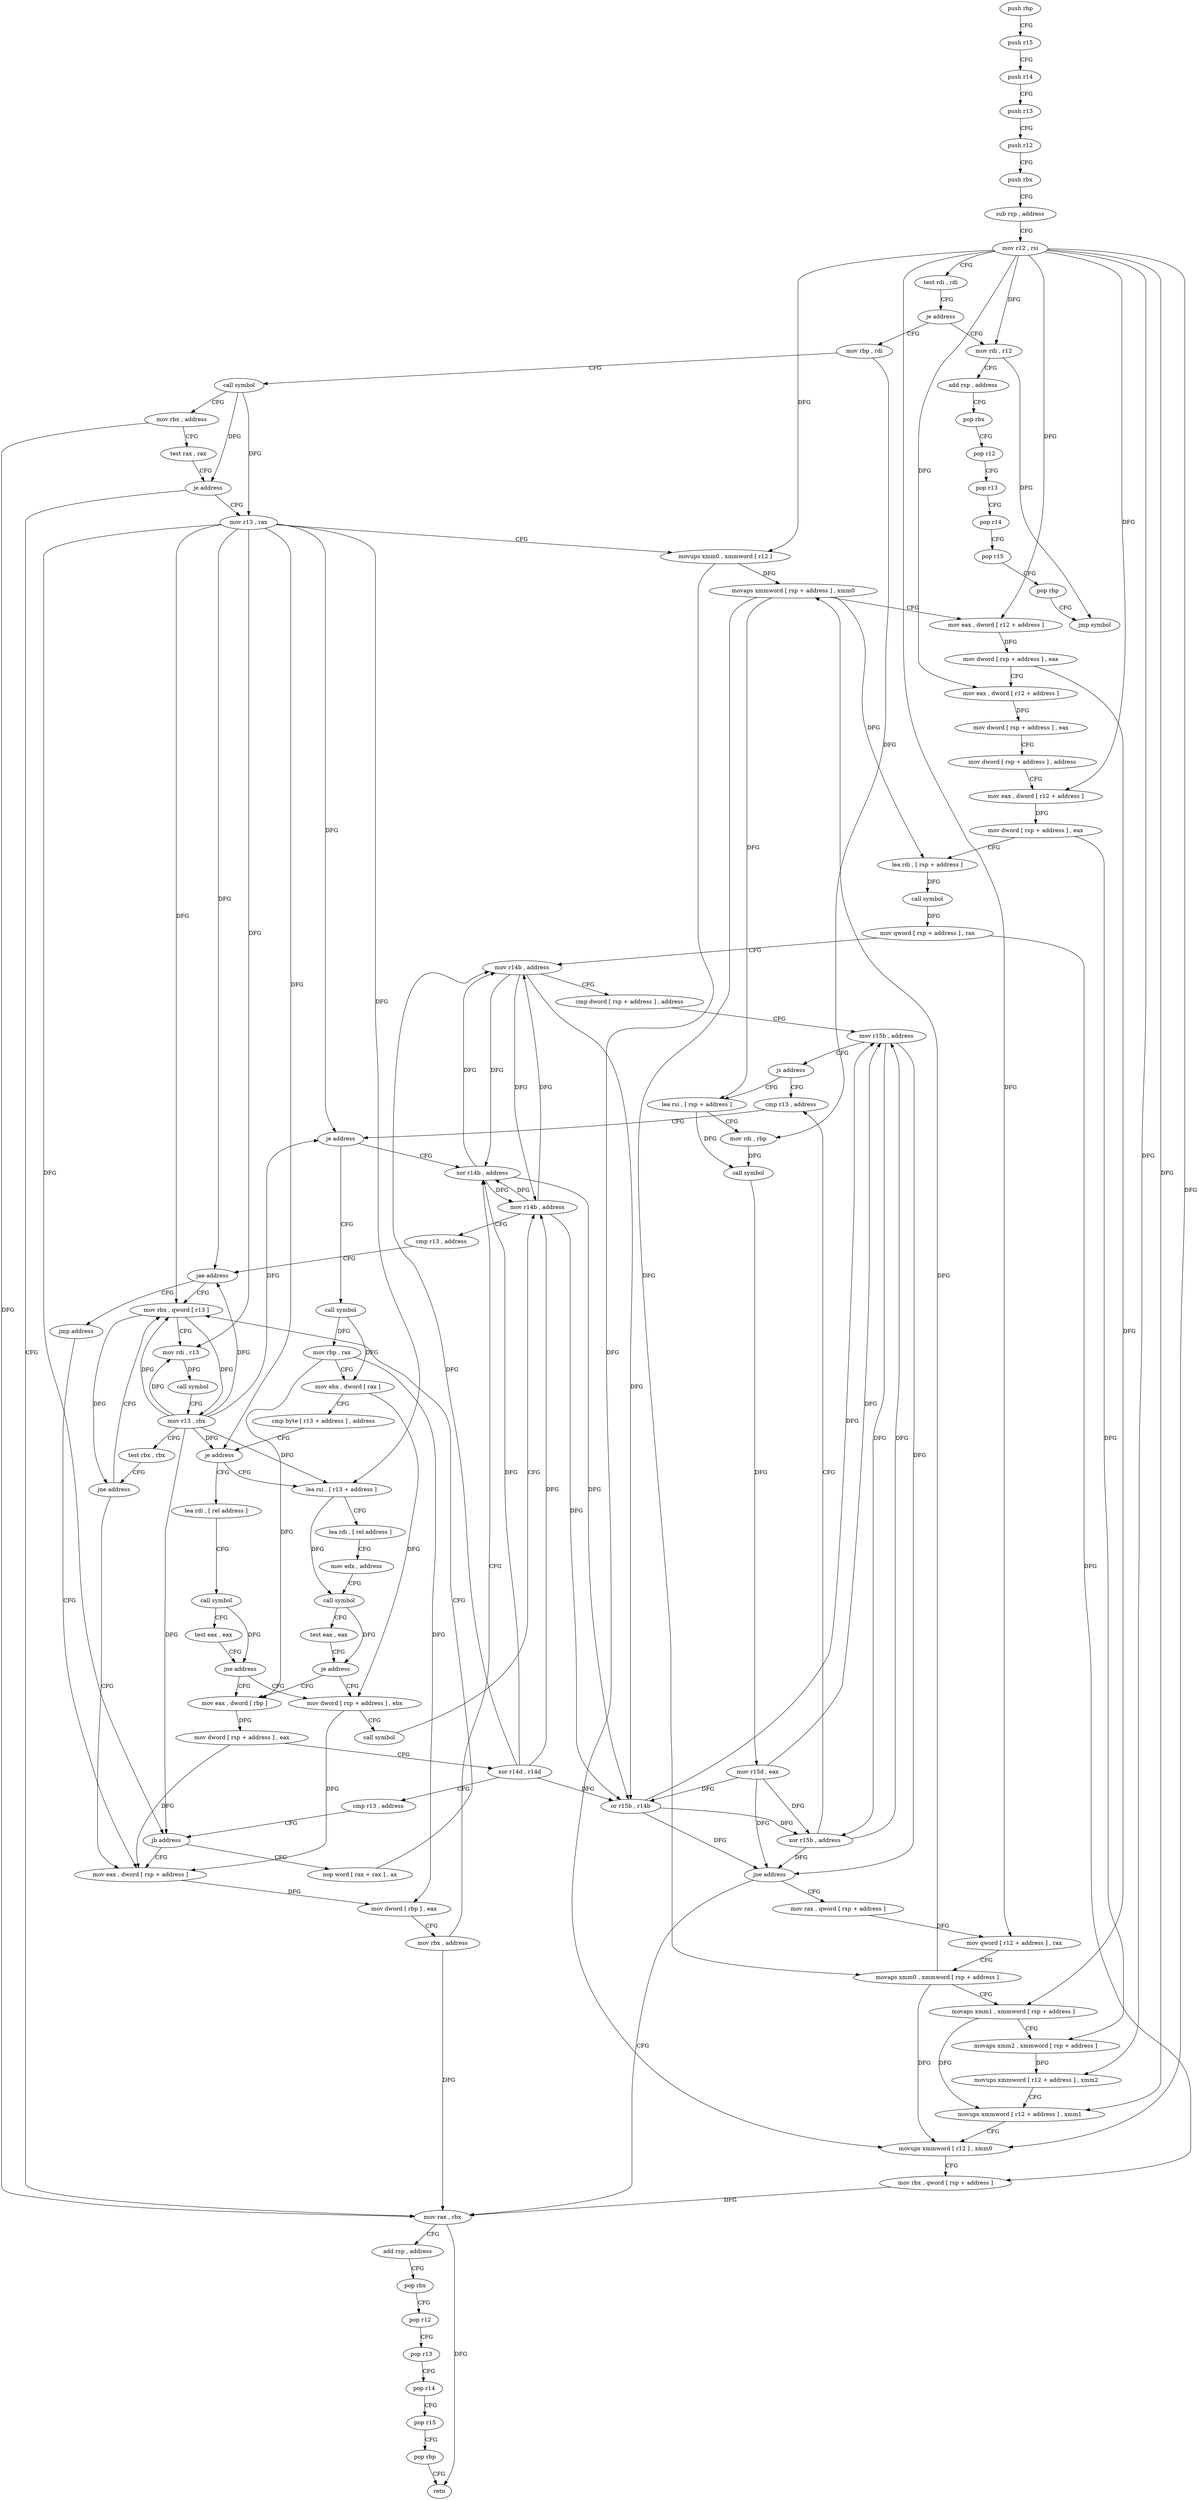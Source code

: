 digraph "func" {
"296992" [label = "push rbp" ]
"296993" [label = "push r15" ]
"296995" [label = "push r14" ]
"296997" [label = "push r13" ]
"296999" [label = "push r12" ]
"297001" [label = "push rbx" ]
"297002" [label = "sub rsp , address" ]
"297006" [label = "mov r12 , rsi" ]
"297009" [label = "test rdi , rdi" ]
"297012" [label = "je address" ]
"297324" [label = "mov rdi , r12" ]
"297018" [label = "mov rbp , rdi" ]
"297327" [label = "add rsp , address" ]
"297331" [label = "pop rbx" ]
"297332" [label = "pop r12" ]
"297334" [label = "pop r13" ]
"297336" [label = "pop r14" ]
"297338" [label = "pop r15" ]
"297340" [label = "pop rbp" ]
"297341" [label = "jmp symbol" ]
"297021" [label = "call symbol" ]
"297026" [label = "mov rbx , address" ]
"297033" [label = "test rax , rax" ]
"297036" [label = "je address" ]
"297306" [label = "mov rax , rbx" ]
"297042" [label = "mov r13 , rax" ]
"297309" [label = "add rsp , address" ]
"297313" [label = "pop rbx" ]
"297314" [label = "pop r12" ]
"297316" [label = "pop r13" ]
"297318" [label = "pop r14" ]
"297320" [label = "pop r15" ]
"297322" [label = "pop rbp" ]
"297323" [label = "retn" ]
"297045" [label = "movups xmm0 , xmmword [ r12 ]" ]
"297050" [label = "movaps xmmword [ rsp + address ] , xmm0" ]
"297055" [label = "mov eax , dword [ r12 + address ]" ]
"297060" [label = "mov dword [ rsp + address ] , eax" ]
"297064" [label = "mov eax , dword [ r12 + address ]" ]
"297069" [label = "mov dword [ rsp + address ] , eax" ]
"297073" [label = "mov dword [ rsp + address ] , address" ]
"297081" [label = "mov eax , dword [ r12 + address ]" ]
"297086" [label = "mov dword [ rsp + address ] , eax" ]
"297090" [label = "lea rdi , [ rsp + address ]" ]
"297095" [label = "call symbol" ]
"297100" [label = "mov qword [ rsp + address ] , rax" ]
"297105" [label = "mov r14b , address" ]
"297108" [label = "cmp dword [ rsp + address ] , address" ]
"297113" [label = "mov r15b , address" ]
"297116" [label = "js address" ]
"297138" [label = "cmp r13 , address" ]
"297118" [label = "lea rsi , [ rsp + address ]" ]
"297142" [label = "je address" ]
"297250" [label = "xor r14b , address" ]
"297144" [label = "call symbol" ]
"297123" [label = "mov rdi , rbp" ]
"297126" [label = "call symbol" ]
"297131" [label = "mov r15d , eax" ]
"297134" [label = "xor r15b , address" ]
"297254" [label = "or r15b , r14b" ]
"297257" [label = "jne address" ]
"297259" [label = "mov rax , qword [ rsp + address ]" ]
"297149" [label = "mov rbp , rax" ]
"297152" [label = "mov ebx , dword [ rax ]" ]
"297154" [label = "cmp byte [ r13 + address ] , address" ]
"297159" [label = "je address" ]
"297346" [label = "lea rdi , [ rel address ]" ]
"297165" [label = "lea rsi , [ r13 + address ]" ]
"297264" [label = "mov qword [ r12 + address ] , rax" ]
"297269" [label = "movaps xmm0 , xmmword [ rsp + address ]" ]
"297274" [label = "movaps xmm1 , xmmword [ rsp + address ]" ]
"297279" [label = "movaps xmm2 , xmmword [ rsp + address ]" ]
"297284" [label = "movups xmmword [ r12 + address ] , xmm2" ]
"297290" [label = "movups xmmword [ r12 + address ] , xmm1" ]
"297296" [label = "movups xmmword [ r12 ] , xmm0" ]
"297301" [label = "mov rbx , qword [ rsp + address ]" ]
"297353" [label = "call symbol" ]
"297358" [label = "test eax , eax" ]
"297360" [label = "jne address" ]
"297194" [label = "mov eax , dword [ rbp ]" ]
"297366" [label = "mov dword [ rsp + address ] , ebx" ]
"297169" [label = "lea rdi , [ rel address ]" ]
"297176" [label = "mov edx , address" ]
"297181" [label = "call symbol" ]
"297186" [label = "test eax , eax" ]
"297188" [label = "je address" ]
"297197" [label = "mov dword [ rsp + address ] , eax" ]
"297201" [label = "xor r14d , r14d" ]
"297204" [label = "cmp r13 , address" ]
"297208" [label = "jb address" ]
"297236" [label = "mov eax , dword [ rsp + address ]" ]
"297210" [label = "nop word [ rax + rax ] , ax" ]
"297370" [label = "call symbol" ]
"297375" [label = "mov r14b , address" ]
"297378" [label = "cmp r13 , address" ]
"297382" [label = "jae address" ]
"297216" [label = "mov rbx , qword [ r13 ]" ]
"297388" [label = "jmp address" ]
"297240" [label = "mov dword [ rbp ] , eax" ]
"297243" [label = "mov rbx , address" ]
"297220" [label = "mov rdi , r13" ]
"297223" [label = "call symbol" ]
"297228" [label = "mov r13 , rbx" ]
"297231" [label = "test rbx , rbx" ]
"297234" [label = "jne address" ]
"296992" -> "296993" [ label = "CFG" ]
"296993" -> "296995" [ label = "CFG" ]
"296995" -> "296997" [ label = "CFG" ]
"296997" -> "296999" [ label = "CFG" ]
"296999" -> "297001" [ label = "CFG" ]
"297001" -> "297002" [ label = "CFG" ]
"297002" -> "297006" [ label = "CFG" ]
"297006" -> "297009" [ label = "CFG" ]
"297006" -> "297324" [ label = "DFG" ]
"297006" -> "297045" [ label = "DFG" ]
"297006" -> "297055" [ label = "DFG" ]
"297006" -> "297064" [ label = "DFG" ]
"297006" -> "297081" [ label = "DFG" ]
"297006" -> "297264" [ label = "DFG" ]
"297006" -> "297284" [ label = "DFG" ]
"297006" -> "297290" [ label = "DFG" ]
"297006" -> "297296" [ label = "DFG" ]
"297009" -> "297012" [ label = "CFG" ]
"297012" -> "297324" [ label = "CFG" ]
"297012" -> "297018" [ label = "CFG" ]
"297324" -> "297327" [ label = "CFG" ]
"297324" -> "297341" [ label = "DFG" ]
"297018" -> "297021" [ label = "CFG" ]
"297018" -> "297123" [ label = "DFG" ]
"297327" -> "297331" [ label = "CFG" ]
"297331" -> "297332" [ label = "CFG" ]
"297332" -> "297334" [ label = "CFG" ]
"297334" -> "297336" [ label = "CFG" ]
"297336" -> "297338" [ label = "CFG" ]
"297338" -> "297340" [ label = "CFG" ]
"297340" -> "297341" [ label = "CFG" ]
"297021" -> "297026" [ label = "CFG" ]
"297021" -> "297036" [ label = "DFG" ]
"297021" -> "297042" [ label = "DFG" ]
"297026" -> "297033" [ label = "CFG" ]
"297026" -> "297306" [ label = "DFG" ]
"297033" -> "297036" [ label = "CFG" ]
"297036" -> "297306" [ label = "CFG" ]
"297036" -> "297042" [ label = "CFG" ]
"297306" -> "297309" [ label = "CFG" ]
"297306" -> "297323" [ label = "DFG" ]
"297042" -> "297045" [ label = "CFG" ]
"297042" -> "297142" [ label = "DFG" ]
"297042" -> "297159" [ label = "DFG" ]
"297042" -> "297165" [ label = "DFG" ]
"297042" -> "297208" [ label = "DFG" ]
"297042" -> "297382" [ label = "DFG" ]
"297042" -> "297216" [ label = "DFG" ]
"297042" -> "297220" [ label = "DFG" ]
"297309" -> "297313" [ label = "CFG" ]
"297313" -> "297314" [ label = "CFG" ]
"297314" -> "297316" [ label = "CFG" ]
"297316" -> "297318" [ label = "CFG" ]
"297318" -> "297320" [ label = "CFG" ]
"297320" -> "297322" [ label = "CFG" ]
"297322" -> "297323" [ label = "CFG" ]
"297045" -> "297050" [ label = "DFG" ]
"297045" -> "297296" [ label = "DFG" ]
"297050" -> "297055" [ label = "CFG" ]
"297050" -> "297269" [ label = "DFG" ]
"297050" -> "297090" [ label = "DFG" ]
"297050" -> "297118" [ label = "DFG" ]
"297055" -> "297060" [ label = "DFG" ]
"297060" -> "297064" [ label = "CFG" ]
"297060" -> "297274" [ label = "DFG" ]
"297064" -> "297069" [ label = "DFG" ]
"297069" -> "297073" [ label = "CFG" ]
"297073" -> "297081" [ label = "CFG" ]
"297081" -> "297086" [ label = "DFG" ]
"297086" -> "297090" [ label = "CFG" ]
"297086" -> "297279" [ label = "DFG" ]
"297090" -> "297095" [ label = "DFG" ]
"297095" -> "297100" [ label = "DFG" ]
"297100" -> "297105" [ label = "CFG" ]
"297100" -> "297301" [ label = "DFG" ]
"297105" -> "297108" [ label = "CFG" ]
"297105" -> "297250" [ label = "DFG" ]
"297105" -> "297254" [ label = "DFG" ]
"297105" -> "297375" [ label = "DFG" ]
"297108" -> "297113" [ label = "CFG" ]
"297113" -> "297116" [ label = "CFG" ]
"297113" -> "297134" [ label = "DFG" ]
"297113" -> "297257" [ label = "DFG" ]
"297116" -> "297138" [ label = "CFG" ]
"297116" -> "297118" [ label = "CFG" ]
"297138" -> "297142" [ label = "CFG" ]
"297118" -> "297123" [ label = "CFG" ]
"297118" -> "297126" [ label = "DFG" ]
"297142" -> "297250" [ label = "CFG" ]
"297142" -> "297144" [ label = "CFG" ]
"297250" -> "297254" [ label = "DFG" ]
"297250" -> "297105" [ label = "DFG" ]
"297250" -> "297375" [ label = "DFG" ]
"297144" -> "297149" [ label = "DFG" ]
"297144" -> "297152" [ label = "DFG" ]
"297123" -> "297126" [ label = "DFG" ]
"297126" -> "297131" [ label = "DFG" ]
"297131" -> "297134" [ label = "DFG" ]
"297131" -> "297113" [ label = "DFG" ]
"297131" -> "297254" [ label = "DFG" ]
"297131" -> "297257" [ label = "DFG" ]
"297134" -> "297138" [ label = "CFG" ]
"297134" -> "297113" [ label = "DFG" ]
"297134" -> "297257" [ label = "DFG" ]
"297254" -> "297257" [ label = "DFG" ]
"297254" -> "297113" [ label = "DFG" ]
"297254" -> "297134" [ label = "DFG" ]
"297257" -> "297306" [ label = "CFG" ]
"297257" -> "297259" [ label = "CFG" ]
"297259" -> "297264" [ label = "DFG" ]
"297149" -> "297152" [ label = "CFG" ]
"297149" -> "297194" [ label = "DFG" ]
"297149" -> "297240" [ label = "DFG" ]
"297152" -> "297154" [ label = "CFG" ]
"297152" -> "297366" [ label = "DFG" ]
"297154" -> "297159" [ label = "CFG" ]
"297159" -> "297346" [ label = "CFG" ]
"297159" -> "297165" [ label = "CFG" ]
"297346" -> "297353" [ label = "CFG" ]
"297165" -> "297169" [ label = "CFG" ]
"297165" -> "297181" [ label = "DFG" ]
"297264" -> "297269" [ label = "CFG" ]
"297269" -> "297274" [ label = "CFG" ]
"297269" -> "297050" [ label = "DFG" ]
"297269" -> "297296" [ label = "DFG" ]
"297274" -> "297279" [ label = "CFG" ]
"297274" -> "297290" [ label = "DFG" ]
"297279" -> "297284" [ label = "DFG" ]
"297284" -> "297290" [ label = "CFG" ]
"297290" -> "297296" [ label = "CFG" ]
"297296" -> "297301" [ label = "CFG" ]
"297301" -> "297306" [ label = "DFG" ]
"297353" -> "297358" [ label = "CFG" ]
"297353" -> "297360" [ label = "DFG" ]
"297358" -> "297360" [ label = "CFG" ]
"297360" -> "297194" [ label = "CFG" ]
"297360" -> "297366" [ label = "CFG" ]
"297194" -> "297197" [ label = "DFG" ]
"297366" -> "297370" [ label = "CFG" ]
"297366" -> "297236" [ label = "DFG" ]
"297169" -> "297176" [ label = "CFG" ]
"297176" -> "297181" [ label = "CFG" ]
"297181" -> "297186" [ label = "CFG" ]
"297181" -> "297188" [ label = "DFG" ]
"297186" -> "297188" [ label = "CFG" ]
"297188" -> "297366" [ label = "CFG" ]
"297188" -> "297194" [ label = "CFG" ]
"297197" -> "297201" [ label = "CFG" ]
"297197" -> "297236" [ label = "DFG" ]
"297201" -> "297204" [ label = "CFG" ]
"297201" -> "297105" [ label = "DFG" ]
"297201" -> "297250" [ label = "DFG" ]
"297201" -> "297254" [ label = "DFG" ]
"297201" -> "297375" [ label = "DFG" ]
"297204" -> "297208" [ label = "CFG" ]
"297208" -> "297236" [ label = "CFG" ]
"297208" -> "297210" [ label = "CFG" ]
"297236" -> "297240" [ label = "DFG" ]
"297210" -> "297216" [ label = "CFG" ]
"297370" -> "297375" [ label = "CFG" ]
"297375" -> "297378" [ label = "CFG" ]
"297375" -> "297105" [ label = "DFG" ]
"297375" -> "297250" [ label = "DFG" ]
"297375" -> "297254" [ label = "DFG" ]
"297378" -> "297382" [ label = "CFG" ]
"297382" -> "297216" [ label = "CFG" ]
"297382" -> "297388" [ label = "CFG" ]
"297216" -> "297220" [ label = "CFG" ]
"297216" -> "297228" [ label = "DFG" ]
"297216" -> "297234" [ label = "DFG" ]
"297388" -> "297236" [ label = "CFG" ]
"297240" -> "297243" [ label = "CFG" ]
"297243" -> "297250" [ label = "CFG" ]
"297243" -> "297306" [ label = "DFG" ]
"297220" -> "297223" [ label = "DFG" ]
"297223" -> "297228" [ label = "CFG" ]
"297228" -> "297231" [ label = "CFG" ]
"297228" -> "297142" [ label = "DFG" ]
"297228" -> "297159" [ label = "DFG" ]
"297228" -> "297165" [ label = "DFG" ]
"297228" -> "297208" [ label = "DFG" ]
"297228" -> "297382" [ label = "DFG" ]
"297228" -> "297216" [ label = "DFG" ]
"297228" -> "297220" [ label = "DFG" ]
"297231" -> "297234" [ label = "CFG" ]
"297234" -> "297216" [ label = "CFG" ]
"297234" -> "297236" [ label = "CFG" ]
}
